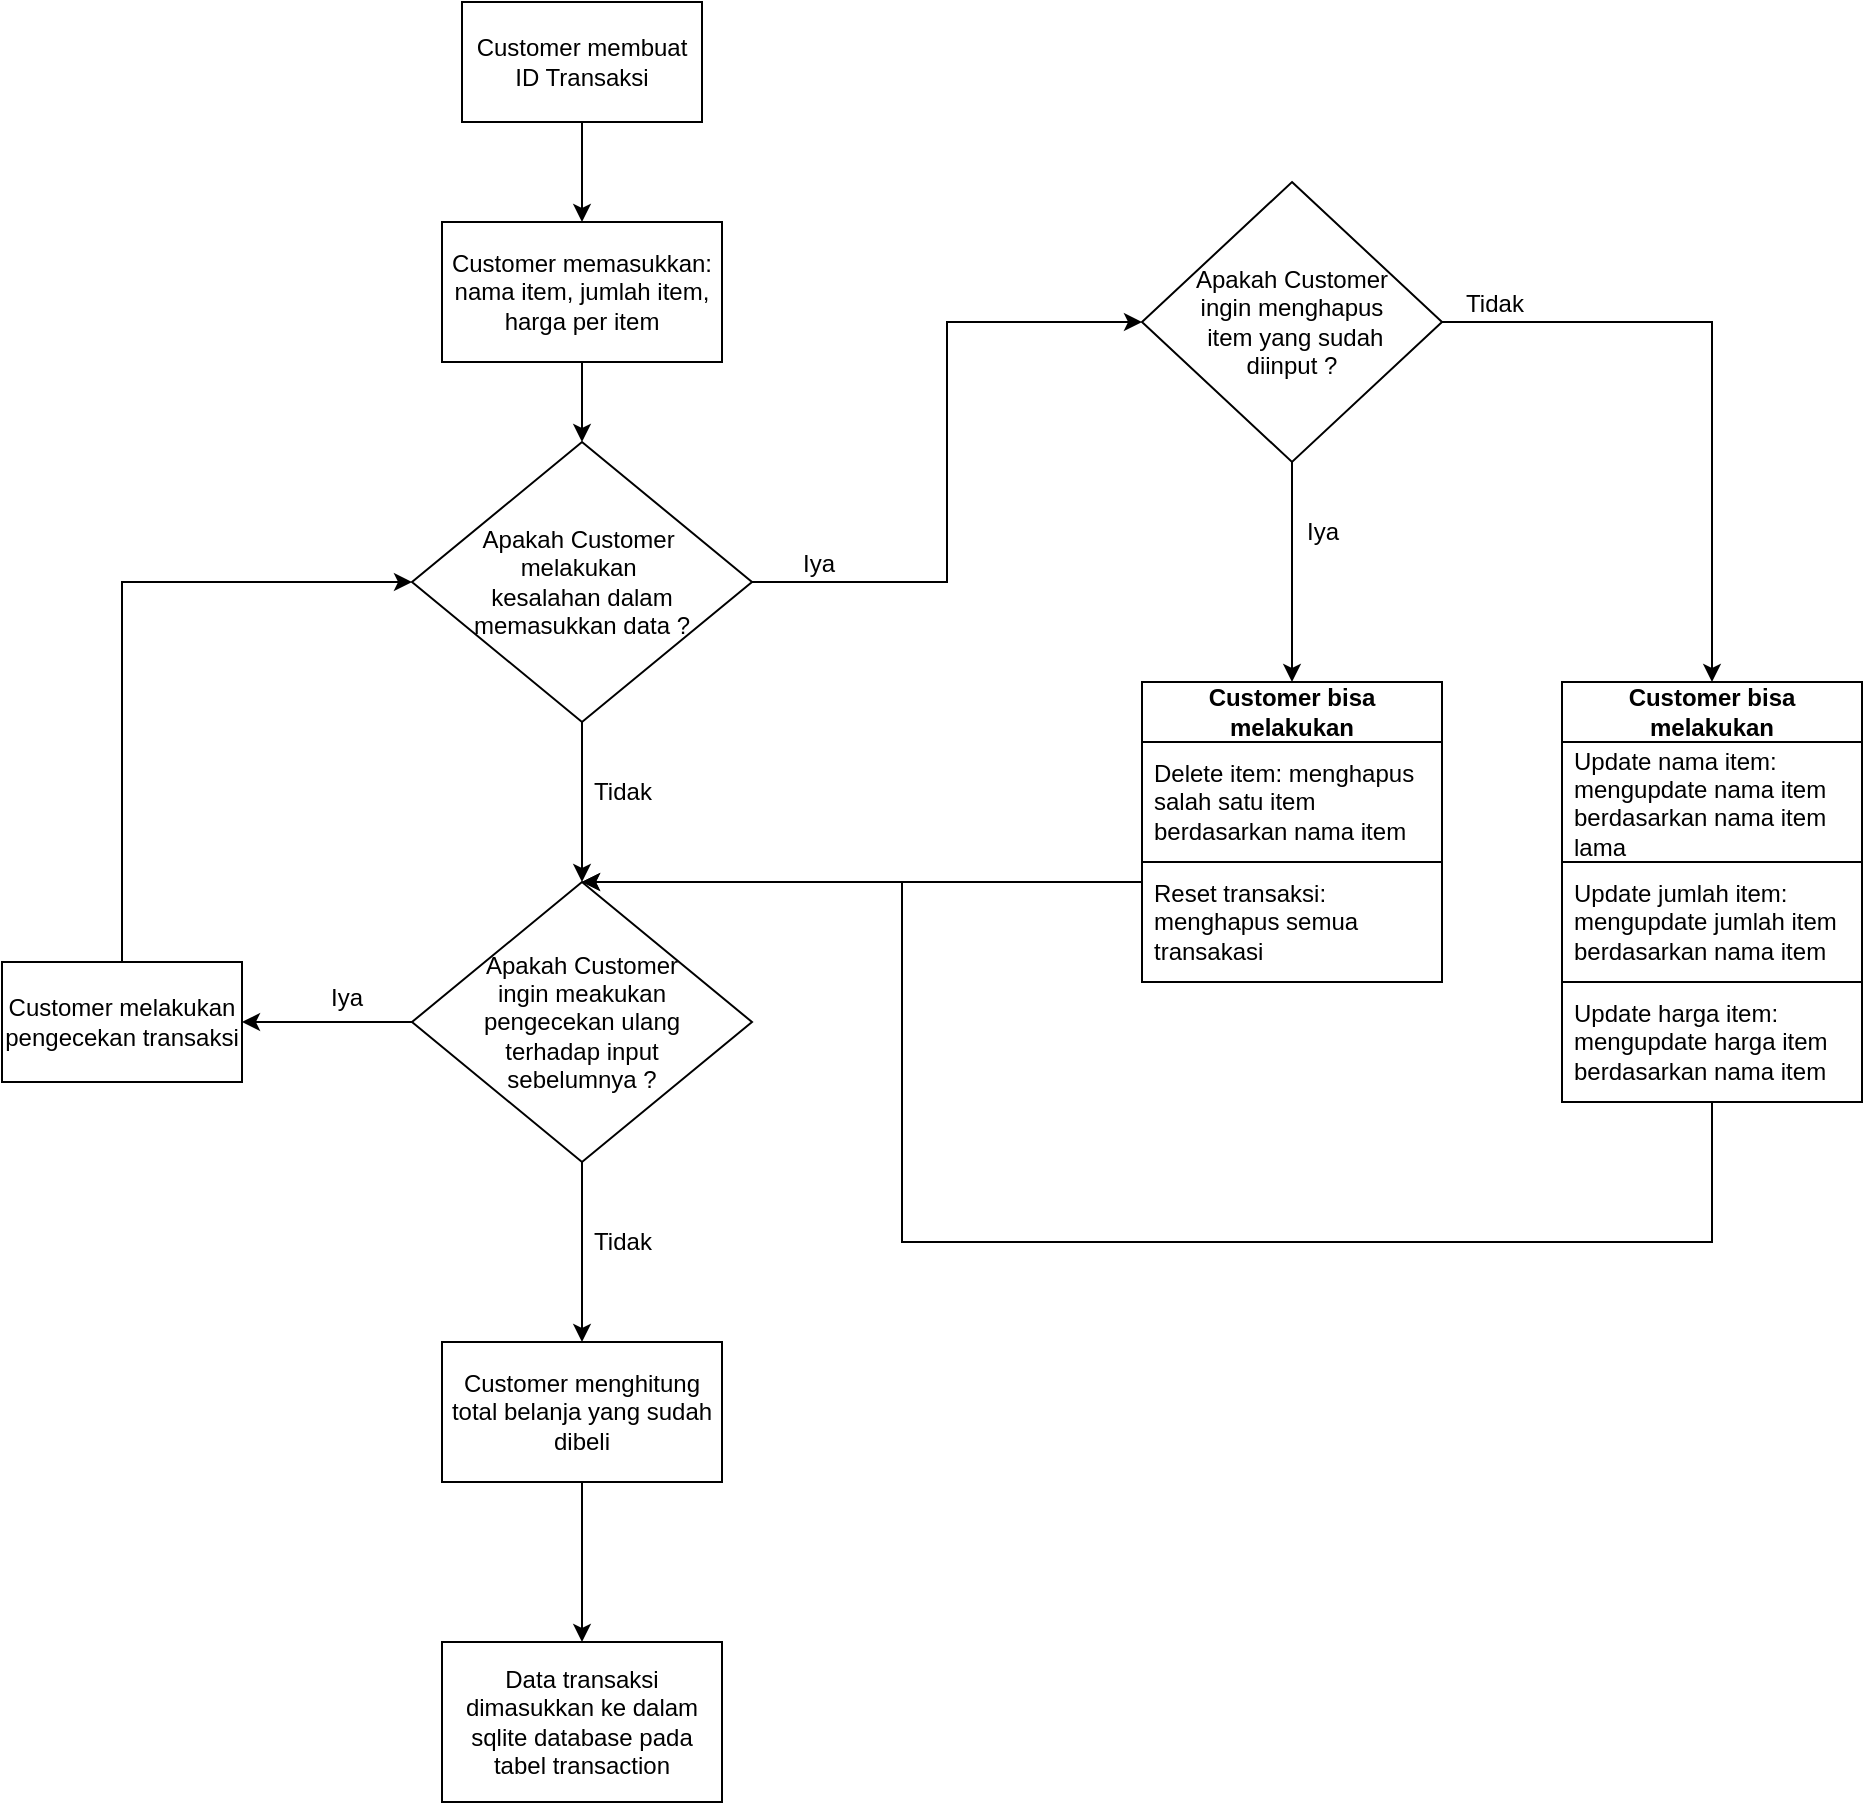 <mxfile version="21.1.5" type="device">
  <diagram name="Page-1" id="Nxod84x_dbj2L5SUH8D0">
    <mxGraphModel dx="1782" dy="1516" grid="1" gridSize="10" guides="1" tooltips="1" connect="1" arrows="1" fold="1" page="1" pageScale="1" pageWidth="850" pageHeight="1100" math="0" shadow="0">
      <root>
        <mxCell id="0" />
        <mxCell id="1" parent="0" />
        <mxCell id="EZILzGD_QzCtrCNXpoje-5" style="edgeStyle=orthogonalEdgeStyle;rounded=0;orthogonalLoop=1;jettySize=auto;html=1;exitX=0.5;exitY=1;exitDx=0;exitDy=0;" edge="1" parent="1" source="EZILzGD_QzCtrCNXpoje-1" target="EZILzGD_QzCtrCNXpoje-2">
          <mxGeometry relative="1" as="geometry" />
        </mxCell>
        <mxCell id="EZILzGD_QzCtrCNXpoje-1" value="Customer membuat ID Transaksi" style="rounded=0;whiteSpace=wrap;html=1;" vertex="1" parent="1">
          <mxGeometry x="160" y="40" width="120" height="60" as="geometry" />
        </mxCell>
        <mxCell id="EZILzGD_QzCtrCNXpoje-6" value="" style="edgeStyle=orthogonalEdgeStyle;rounded=0;orthogonalLoop=1;jettySize=auto;html=1;" edge="1" parent="1" source="EZILzGD_QzCtrCNXpoje-2" target="EZILzGD_QzCtrCNXpoje-4">
          <mxGeometry relative="1" as="geometry" />
        </mxCell>
        <mxCell id="EZILzGD_QzCtrCNXpoje-2" value="Customer memasukkan:&lt;br&gt;nama item, jumlah item, harga per item" style="rounded=0;whiteSpace=wrap;html=1;" vertex="1" parent="1">
          <mxGeometry x="150" y="150" width="140" height="70" as="geometry" />
        </mxCell>
        <mxCell id="EZILzGD_QzCtrCNXpoje-9" style="edgeStyle=orthogonalEdgeStyle;rounded=0;orthogonalLoop=1;jettySize=auto;html=1;exitX=1;exitY=0.5;exitDx=0;exitDy=0;entryX=0;entryY=0.5;entryDx=0;entryDy=0;" edge="1" parent="1" source="EZILzGD_QzCtrCNXpoje-4" target="EZILzGD_QzCtrCNXpoje-8">
          <mxGeometry relative="1" as="geometry" />
        </mxCell>
        <mxCell id="EZILzGD_QzCtrCNXpoje-51" style="edgeStyle=orthogonalEdgeStyle;rounded=0;orthogonalLoop=1;jettySize=auto;html=1;" edge="1" parent="1" source="EZILzGD_QzCtrCNXpoje-4" target="EZILzGD_QzCtrCNXpoje-11">
          <mxGeometry relative="1" as="geometry" />
        </mxCell>
        <mxCell id="EZILzGD_QzCtrCNXpoje-4" value="Apakah Customer&amp;nbsp;&lt;br&gt;melakukan&amp;nbsp;&lt;br&gt;kesalahan dalam &lt;br&gt;memasukkan data ?" style="rhombus;whiteSpace=wrap;html=1;" vertex="1" parent="1">
          <mxGeometry x="135" y="260" width="170" height="140" as="geometry" />
        </mxCell>
        <mxCell id="EZILzGD_QzCtrCNXpoje-57" style="edgeStyle=orthogonalEdgeStyle;rounded=0;orthogonalLoop=1;jettySize=auto;html=1;entryX=0.5;entryY=0;entryDx=0;entryDy=0;" edge="1" parent="1" source="EZILzGD_QzCtrCNXpoje-8" target="EZILzGD_QzCtrCNXpoje-16">
          <mxGeometry relative="1" as="geometry" />
        </mxCell>
        <mxCell id="EZILzGD_QzCtrCNXpoje-58" style="edgeStyle=orthogonalEdgeStyle;rounded=0;orthogonalLoop=1;jettySize=auto;html=1;entryX=0.5;entryY=0;entryDx=0;entryDy=0;" edge="1" parent="1" source="EZILzGD_QzCtrCNXpoje-8" target="EZILzGD_QzCtrCNXpoje-23">
          <mxGeometry relative="1" as="geometry" />
        </mxCell>
        <mxCell id="EZILzGD_QzCtrCNXpoje-8" value="Apakah Customer &lt;br&gt;ingin menghapus&lt;br&gt;&amp;nbsp;item yang sudah &lt;br&gt;diinput ?" style="rhombus;whiteSpace=wrap;html=1;" vertex="1" parent="1">
          <mxGeometry x="500" y="130" width="150" height="140" as="geometry" />
        </mxCell>
        <mxCell id="EZILzGD_QzCtrCNXpoje-10" value="Iya" style="text;html=1;align=center;verticalAlign=middle;resizable=0;points=[];autosize=1;strokeColor=none;fillColor=none;" vertex="1" parent="1">
          <mxGeometry x="318" y="306" width="40" height="30" as="geometry" />
        </mxCell>
        <mxCell id="EZILzGD_QzCtrCNXpoje-37" style="edgeStyle=orthogonalEdgeStyle;rounded=0;orthogonalLoop=1;jettySize=auto;html=1;exitX=0.5;exitY=1;exitDx=0;exitDy=0;entryX=0.5;entryY=0;entryDx=0;entryDy=0;" edge="1" parent="1" source="EZILzGD_QzCtrCNXpoje-11" target="EZILzGD_QzCtrCNXpoje-33">
          <mxGeometry relative="1" as="geometry" />
        </mxCell>
        <mxCell id="EZILzGD_QzCtrCNXpoje-52" style="edgeStyle=orthogonalEdgeStyle;rounded=0;orthogonalLoop=1;jettySize=auto;html=1;entryX=1;entryY=0.5;entryDx=0;entryDy=0;" edge="1" parent="1" source="EZILzGD_QzCtrCNXpoje-11" target="EZILzGD_QzCtrCNXpoje-30">
          <mxGeometry relative="1" as="geometry" />
        </mxCell>
        <mxCell id="EZILzGD_QzCtrCNXpoje-11" value="Apakah Customer &lt;br&gt;ingin meakukan &lt;br&gt;pengecekan ulang &lt;br&gt;terhadap input &lt;br&gt;sebelumnya ?" style="rhombus;whiteSpace=wrap;html=1;" vertex="1" parent="1">
          <mxGeometry x="135" y="480" width="170" height="140" as="geometry" />
        </mxCell>
        <mxCell id="EZILzGD_QzCtrCNXpoje-13" value="Tidak" style="text;html=1;align=center;verticalAlign=middle;resizable=0;points=[];autosize=1;strokeColor=none;fillColor=none;" vertex="1" parent="1">
          <mxGeometry x="215" y="420" width="50" height="30" as="geometry" />
        </mxCell>
        <mxCell id="EZILzGD_QzCtrCNXpoje-61" style="edgeStyle=orthogonalEdgeStyle;rounded=0;orthogonalLoop=1;jettySize=auto;html=1;entryX=0.5;entryY=0;entryDx=0;entryDy=0;" edge="1" parent="1" source="EZILzGD_QzCtrCNXpoje-16" target="EZILzGD_QzCtrCNXpoje-11">
          <mxGeometry relative="1" as="geometry">
            <Array as="points">
              <mxPoint x="380" y="480" />
              <mxPoint x="380" y="480" />
            </Array>
          </mxGeometry>
        </mxCell>
        <mxCell id="EZILzGD_QzCtrCNXpoje-16" value="&lt;b&gt;Customer bisa melakukan&lt;/b&gt;" style="swimlane;fontStyle=0;childLayout=stackLayout;horizontal=1;startSize=30;horizontalStack=0;resizeParent=1;resizeParentMax=0;resizeLast=0;collapsible=1;marginBottom=0;whiteSpace=wrap;html=1;" vertex="1" parent="1">
          <mxGeometry x="500" y="380" width="150" height="150" as="geometry" />
        </mxCell>
        <mxCell id="EZILzGD_QzCtrCNXpoje-17" value="Delete item: menghapus salah satu item berdasarkan nama item" style="text;align=left;verticalAlign=middle;spacingLeft=4;spacingRight=4;overflow=hidden;points=[[0,0.5],[1,0.5]];portConstraint=eastwest;rotatable=0;whiteSpace=wrap;html=1;strokeColor=default;" vertex="1" parent="EZILzGD_QzCtrCNXpoje-16">
          <mxGeometry y="30" width="150" height="60" as="geometry" />
        </mxCell>
        <mxCell id="EZILzGD_QzCtrCNXpoje-20" value="Reset transaksi: menghapus semua transakasi" style="text;strokeColor=none;fillColor=none;align=left;verticalAlign=middle;spacingLeft=4;spacingRight=4;overflow=hidden;points=[[0,0.5],[1,0.5]];portConstraint=eastwest;rotatable=0;whiteSpace=wrap;html=1;" vertex="1" parent="EZILzGD_QzCtrCNXpoje-16">
          <mxGeometry y="90" width="150" height="60" as="geometry" />
        </mxCell>
        <mxCell id="EZILzGD_QzCtrCNXpoje-60" style="edgeStyle=orthogonalEdgeStyle;rounded=0;orthogonalLoop=1;jettySize=auto;html=1;entryX=0.5;entryY=0;entryDx=0;entryDy=0;" edge="1" parent="1" source="EZILzGD_QzCtrCNXpoje-23" target="EZILzGD_QzCtrCNXpoje-11">
          <mxGeometry relative="1" as="geometry">
            <Array as="points">
              <mxPoint x="785" y="660" />
              <mxPoint x="380" y="660" />
              <mxPoint x="380" y="480" />
            </Array>
          </mxGeometry>
        </mxCell>
        <mxCell id="EZILzGD_QzCtrCNXpoje-23" value="&lt;b&gt;Customer bisa melakukan&lt;/b&gt;" style="swimlane;fontStyle=0;childLayout=stackLayout;horizontal=1;startSize=30;horizontalStack=0;resizeParent=1;resizeParentMax=0;resizeLast=0;collapsible=1;marginBottom=0;whiteSpace=wrap;html=1;" vertex="1" parent="1">
          <mxGeometry x="710" y="380" width="150" height="210" as="geometry" />
        </mxCell>
        <mxCell id="EZILzGD_QzCtrCNXpoje-24" value="Update nama item: mengupdate nama item berdasarkan nama item lama" style="text;align=left;verticalAlign=middle;spacingLeft=4;spacingRight=4;overflow=hidden;points=[[0,0.5],[1,0.5]];portConstraint=eastwest;rotatable=0;whiteSpace=wrap;html=1;strokeColor=default;" vertex="1" parent="EZILzGD_QzCtrCNXpoje-23">
          <mxGeometry y="30" width="150" height="60" as="geometry" />
        </mxCell>
        <mxCell id="EZILzGD_QzCtrCNXpoje-25" value="Update jumlah item: mengupdate jumlah item berdasarkan nama item" style="text;strokeColor=default;fillColor=none;align=left;verticalAlign=middle;spacingLeft=4;spacingRight=4;overflow=hidden;points=[[0,0.5],[1,0.5]];portConstraint=eastwest;rotatable=0;whiteSpace=wrap;html=1;" vertex="1" parent="EZILzGD_QzCtrCNXpoje-23">
          <mxGeometry y="90" width="150" height="60" as="geometry" />
        </mxCell>
        <mxCell id="EZILzGD_QzCtrCNXpoje-27" value="Update harga item: mengupdate harga item berdasarkan nama item" style="text;strokeColor=none;fillColor=none;align=left;verticalAlign=middle;spacingLeft=4;spacingRight=4;overflow=hidden;points=[[0,0.5],[1,0.5]];portConstraint=eastwest;rotatable=0;whiteSpace=wrap;html=1;" vertex="1" parent="EZILzGD_QzCtrCNXpoje-23">
          <mxGeometry y="150" width="150" height="60" as="geometry" />
        </mxCell>
        <mxCell id="EZILzGD_QzCtrCNXpoje-26" value="Iya" style="text;html=1;align=center;verticalAlign=middle;resizable=0;points=[];autosize=1;strokeColor=none;fillColor=none;" vertex="1" parent="1">
          <mxGeometry x="570" y="290" width="40" height="30" as="geometry" />
        </mxCell>
        <mxCell id="EZILzGD_QzCtrCNXpoje-29" value="Tidak" style="text;html=1;align=center;verticalAlign=middle;resizable=0;points=[];autosize=1;strokeColor=none;fillColor=none;" vertex="1" parent="1">
          <mxGeometry x="651" y="176" width="50" height="30" as="geometry" />
        </mxCell>
        <mxCell id="EZILzGD_QzCtrCNXpoje-53" style="edgeStyle=orthogonalEdgeStyle;rounded=0;orthogonalLoop=1;jettySize=auto;html=1;entryX=0;entryY=0.5;entryDx=0;entryDy=0;" edge="1" parent="1" source="EZILzGD_QzCtrCNXpoje-30" target="EZILzGD_QzCtrCNXpoje-4">
          <mxGeometry relative="1" as="geometry">
            <Array as="points">
              <mxPoint x="-10" y="330" />
            </Array>
          </mxGeometry>
        </mxCell>
        <mxCell id="EZILzGD_QzCtrCNXpoje-30" value="Customer melakukan pengecekan transaksi" style="rounded=0;whiteSpace=wrap;html=1;" vertex="1" parent="1">
          <mxGeometry x="-70" y="520" width="120" height="60" as="geometry" />
        </mxCell>
        <mxCell id="EZILzGD_QzCtrCNXpoje-40" style="edgeStyle=orthogonalEdgeStyle;rounded=0;orthogonalLoop=1;jettySize=auto;html=1;exitX=0.5;exitY=1;exitDx=0;exitDy=0;entryX=0.5;entryY=0;entryDx=0;entryDy=0;" edge="1" parent="1" source="EZILzGD_QzCtrCNXpoje-33" target="EZILzGD_QzCtrCNXpoje-39">
          <mxGeometry relative="1" as="geometry" />
        </mxCell>
        <mxCell id="EZILzGD_QzCtrCNXpoje-33" value="Customer menghitung total belanja yang sudah dibeli" style="rounded=0;whiteSpace=wrap;html=1;" vertex="1" parent="1">
          <mxGeometry x="150" y="710" width="140" height="70" as="geometry" />
        </mxCell>
        <mxCell id="EZILzGD_QzCtrCNXpoje-38" value="Tidak" style="text;html=1;align=center;verticalAlign=middle;resizable=0;points=[];autosize=1;strokeColor=none;fillColor=none;" vertex="1" parent="1">
          <mxGeometry x="215" y="645" width="50" height="30" as="geometry" />
        </mxCell>
        <mxCell id="EZILzGD_QzCtrCNXpoje-39" value="Data transaksi dimasukkan ke dalam sqlite database pada tabel transaction" style="rounded=0;whiteSpace=wrap;html=1;" vertex="1" parent="1">
          <mxGeometry x="150" y="860" width="140" height="80" as="geometry" />
        </mxCell>
        <mxCell id="EZILzGD_QzCtrCNXpoje-54" value="Iya" style="text;html=1;align=center;verticalAlign=middle;resizable=0;points=[];autosize=1;strokeColor=none;fillColor=none;" vertex="1" parent="1">
          <mxGeometry x="82" y="523" width="40" height="30" as="geometry" />
        </mxCell>
      </root>
    </mxGraphModel>
  </diagram>
</mxfile>
